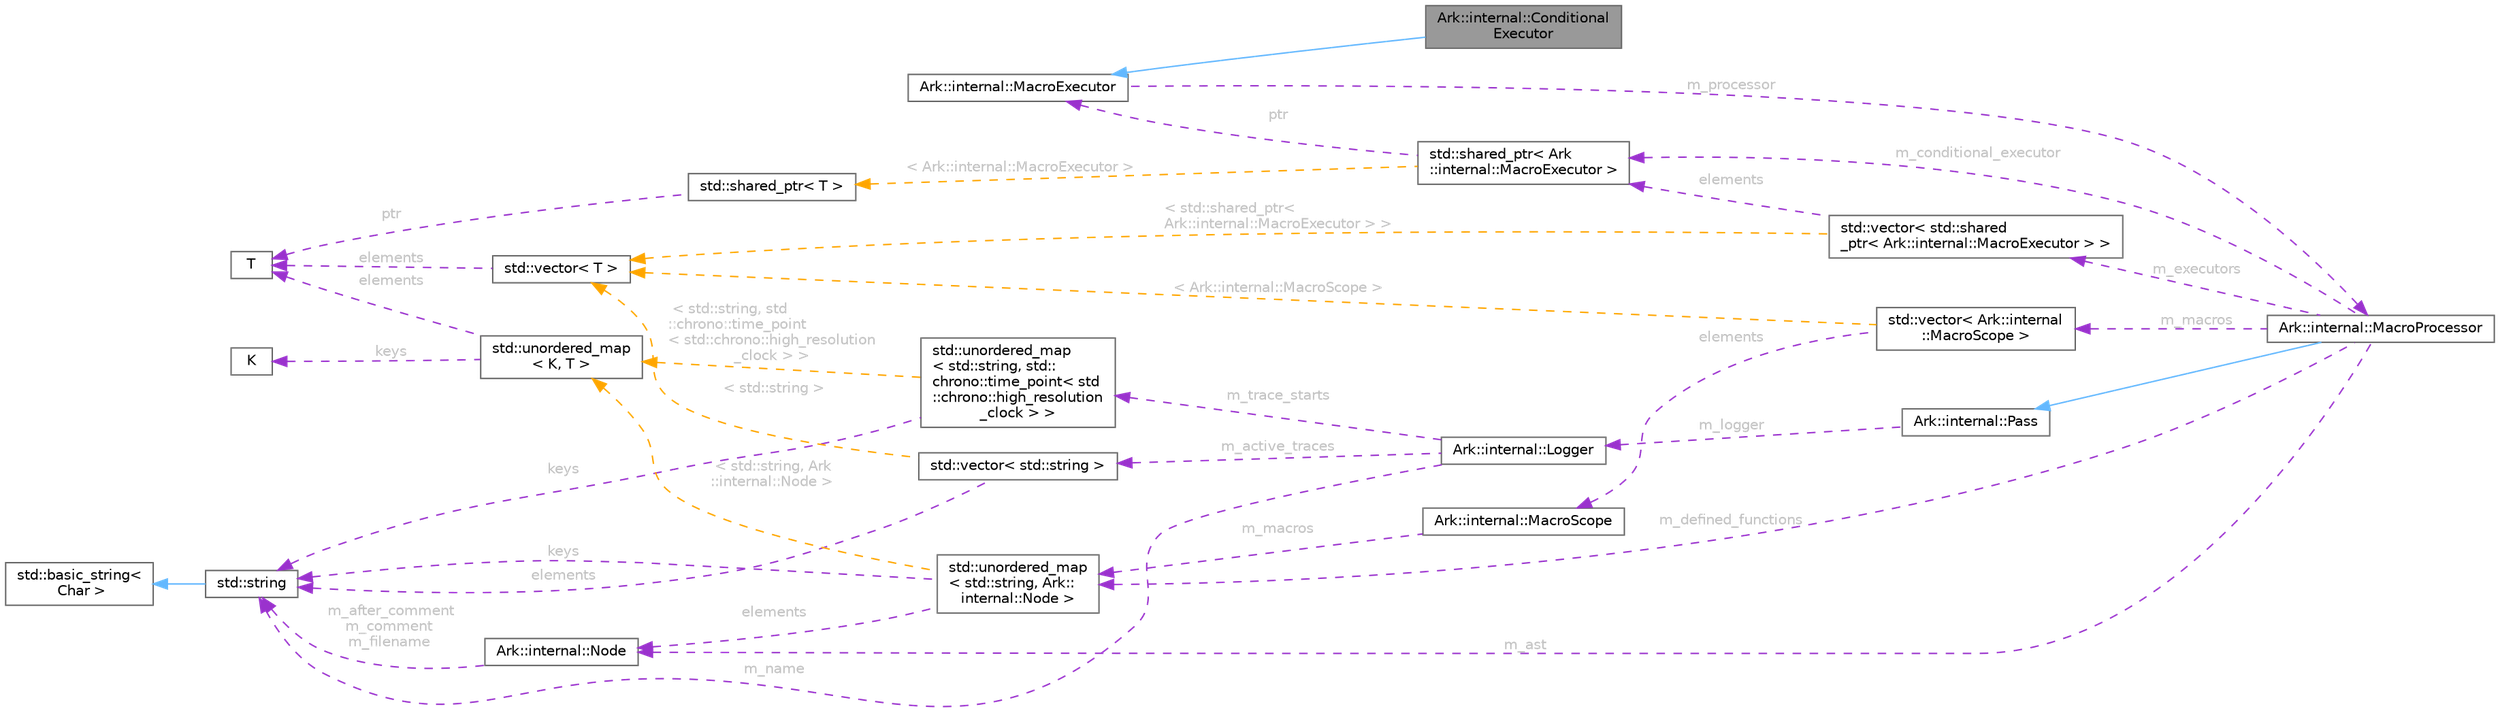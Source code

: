 digraph "Ark::internal::ConditionalExecutor"
{
 // INTERACTIVE_SVG=YES
 // LATEX_PDF_SIZE
  bgcolor="transparent";
  edge [fontname=Helvetica,fontsize=10,labelfontname=Helvetica,labelfontsize=10];
  node [fontname=Helvetica,fontsize=10,shape=box,height=0.2,width=0.4];
  rankdir="LR";
  Node1 [id="Node000001",label="Ark::internal::Conditional\lExecutor",height=0.2,width=0.4,color="gray40", fillcolor="grey60", style="filled", fontcolor="black",tooltip="Handles Conditional macros."];
  Node2 -> Node1 [id="edge1_Node000001_Node000002",dir="back",color="steelblue1",style="solid",tooltip=" "];
  Node2 [id="Node000002",label="Ark::internal::MacroExecutor",height=0.2,width=0.4,color="gray40", fillcolor="white", style="filled",URL="$d5/d8f/classArk_1_1internal_1_1MacroExecutor.html",tooltip="A class that applies macros in a Node."];
  Node3 -> Node2 [id="edge2_Node000002_Node000003",dir="back",color="darkorchid3",style="dashed",tooltip=" ",label=" m_processor",fontcolor="grey" ];
  Node3 [id="Node000003",label="Ark::internal::MacroProcessor",height=0.2,width=0.4,color="gray40", fillcolor="white", style="filled",URL="$d5/db5/classArk_1_1internal_1_1MacroProcessor.html",tooltip="The class handling the macros definitions and calls, given an AST."];
  Node4 -> Node3 [id="edge3_Node000003_Node000004",dir="back",color="steelblue1",style="solid",tooltip=" "];
  Node4 [id="Node000004",label="Ark::internal::Pass",height=0.2,width=0.4,color="gray40", fillcolor="white", style="filled",URL="$da/d7b/classArk_1_1internal_1_1Pass.html",tooltip="An interface to describe compiler passes."];
  Node5 -> Node4 [id="edge4_Node000004_Node000005",dir="back",color="darkorchid3",style="dashed",tooltip=" ",label=" m_logger",fontcolor="grey" ];
  Node5 [id="Node000005",label="Ark::internal::Logger",height=0.2,width=0.4,color="gray40", fillcolor="white", style="filled",URL="$d6/d2f/classArk_1_1internal_1_1Logger.html",tooltip=" "];
  Node6 -> Node5 [id="edge5_Node000005_Node000006",dir="back",color="darkorchid3",style="dashed",tooltip=" ",label=" m_name",fontcolor="grey" ];
  Node6 [id="Node000006",label="std::string",height=0.2,width=0.4,color="gray40", fillcolor="white", style="filled",tooltip=" "];
  Node7 -> Node6 [id="edge6_Node000006_Node000007",dir="back",color="steelblue1",style="solid",tooltip=" "];
  Node7 [id="Node000007",label="std::basic_string\<\l Char \>",height=0.2,width=0.4,color="gray40", fillcolor="white", style="filled",tooltip=" "];
  Node8 -> Node5 [id="edge7_Node000005_Node000008",dir="back",color="darkorchid3",style="dashed",tooltip=" ",label=" m_trace_starts",fontcolor="grey" ];
  Node8 [id="Node000008",label="std::unordered_map\l\< std::string, std::\lchrono::time_point\< std\l::chrono::high_resolution\l_clock \> \>",height=0.2,width=0.4,color="gray40", fillcolor="white", style="filled",tooltip=" "];
  Node6 -> Node8 [id="edge8_Node000008_Node000006",dir="back",color="darkorchid3",style="dashed",tooltip=" ",label=" keys",fontcolor="grey" ];
  Node9 -> Node8 [id="edge9_Node000008_Node000009",dir="back",color="orange",style="dashed",tooltip=" ",label=" \< std::string, std\l::chrono::time_point\l\< std::chrono::high_resolution\l_clock \> \>",fontcolor="grey" ];
  Node9 [id="Node000009",label="std::unordered_map\l\< K, T \>",height=0.2,width=0.4,color="gray40", fillcolor="white", style="filled",tooltip=" "];
  Node10 -> Node9 [id="edge10_Node000009_Node000010",dir="back",color="darkorchid3",style="dashed",tooltip=" ",label=" keys",fontcolor="grey" ];
  Node10 [id="Node000010",label="K",height=0.2,width=0.4,color="gray40", fillcolor="white", style="filled",tooltip=" "];
  Node11 -> Node9 [id="edge11_Node000009_Node000011",dir="back",color="darkorchid3",style="dashed",tooltip=" ",label=" elements",fontcolor="grey" ];
  Node11 [id="Node000011",label="T",height=0.2,width=0.4,color="gray40", fillcolor="white", style="filled",tooltip=" "];
  Node12 -> Node5 [id="edge12_Node000005_Node000012",dir="back",color="darkorchid3",style="dashed",tooltip=" ",label=" m_active_traces",fontcolor="grey" ];
  Node12 [id="Node000012",label="std::vector\< std::string \>",height=0.2,width=0.4,color="gray40", fillcolor="white", style="filled",tooltip=" "];
  Node6 -> Node12 [id="edge13_Node000012_Node000006",dir="back",color="darkorchid3",style="dashed",tooltip=" ",label=" elements",fontcolor="grey" ];
  Node13 -> Node12 [id="edge14_Node000012_Node000013",dir="back",color="orange",style="dashed",tooltip=" ",label=" \< std::string \>",fontcolor="grey" ];
  Node13 [id="Node000013",label="std::vector\< T \>",height=0.2,width=0.4,color="gray40", fillcolor="white", style="filled",tooltip=" "];
  Node11 -> Node13 [id="edge15_Node000013_Node000011",dir="back",color="darkorchid3",style="dashed",tooltip=" ",label=" elements",fontcolor="grey" ];
  Node14 -> Node3 [id="edge16_Node000003_Node000014",dir="back",color="darkorchid3",style="dashed",tooltip=" ",label=" m_ast",fontcolor="grey" ];
  Node14 [id="Node000014",label="Ark::internal::Node",height=0.2,width=0.4,color="gray40", fillcolor="white", style="filled",URL="$dc/d9e/classArk_1_1internal_1_1Node.html",tooltip="A node of an Abstract Syntax Tree for ArkScript."];
  Node6 -> Node14 [id="edge17_Node000014_Node000006",dir="back",color="darkorchid3",style="dashed",tooltip=" ",label=" m_after_comment\nm_comment\nm_filename",fontcolor="grey" ];
  Node15 -> Node3 [id="edge18_Node000003_Node000015",dir="back",color="darkorchid3",style="dashed",tooltip=" ",label=" m_macros",fontcolor="grey" ];
  Node15 [id="Node000015",label="std::vector\< Ark::internal\l::MacroScope \>",height=0.2,width=0.4,color="gray40", fillcolor="white", style="filled",tooltip=" "];
  Node16 -> Node15 [id="edge19_Node000015_Node000016",dir="back",color="darkorchid3",style="dashed",tooltip=" ",label=" elements",fontcolor="grey" ];
  Node16 [id="Node000016",label="Ark::internal::MacroScope",height=0.2,width=0.4,color="gray40", fillcolor="white", style="filled",URL="$d6/d42/classArk_1_1internal_1_1MacroScope.html",tooltip=" "];
  Node17 -> Node16 [id="edge20_Node000016_Node000017",dir="back",color="darkorchid3",style="dashed",tooltip=" ",label=" m_macros",fontcolor="grey" ];
  Node17 [id="Node000017",label="std::unordered_map\l\< std::string, Ark::\linternal::Node \>",height=0.2,width=0.4,color="gray40", fillcolor="white", style="filled",tooltip=" "];
  Node6 -> Node17 [id="edge21_Node000017_Node000006",dir="back",color="darkorchid3",style="dashed",tooltip=" ",label=" keys",fontcolor="grey" ];
  Node14 -> Node17 [id="edge22_Node000017_Node000014",dir="back",color="darkorchid3",style="dashed",tooltip=" ",label=" elements",fontcolor="grey" ];
  Node9 -> Node17 [id="edge23_Node000017_Node000009",dir="back",color="orange",style="dashed",tooltip=" ",label=" \< std::string, Ark\l::internal::Node \>",fontcolor="grey" ];
  Node13 -> Node15 [id="edge24_Node000015_Node000013",dir="back",color="orange",style="dashed",tooltip=" ",label=" \< Ark::internal::MacroScope \>",fontcolor="grey" ];
  Node18 -> Node3 [id="edge25_Node000003_Node000018",dir="back",color="darkorchid3",style="dashed",tooltip=" ",label=" m_conditional_executor",fontcolor="grey" ];
  Node18 [id="Node000018",label="std::shared_ptr\< Ark\l::internal::MacroExecutor \>",height=0.2,width=0.4,color="gray40", fillcolor="white", style="filled",tooltip=" "];
  Node2 -> Node18 [id="edge26_Node000018_Node000002",dir="back",color="darkorchid3",style="dashed",tooltip=" ",label=" ptr",fontcolor="grey" ];
  Node19 -> Node18 [id="edge27_Node000018_Node000019",dir="back",color="orange",style="dashed",tooltip=" ",label=" \< Ark::internal::MacroExecutor \>",fontcolor="grey" ];
  Node19 [id="Node000019",label="std::shared_ptr\< T \>",height=0.2,width=0.4,color="gray40", fillcolor="white", style="filled",tooltip=" "];
  Node11 -> Node19 [id="edge28_Node000019_Node000011",dir="back",color="darkorchid3",style="dashed",tooltip=" ",label=" ptr",fontcolor="grey" ];
  Node20 -> Node3 [id="edge29_Node000003_Node000020",dir="back",color="darkorchid3",style="dashed",tooltip=" ",label=" m_executors",fontcolor="grey" ];
  Node20 [id="Node000020",label="std::vector\< std::shared\l_ptr\< Ark::internal::MacroExecutor \> \>",height=0.2,width=0.4,color="gray40", fillcolor="white", style="filled",tooltip=" "];
  Node18 -> Node20 [id="edge30_Node000020_Node000018",dir="back",color="darkorchid3",style="dashed",tooltip=" ",label=" elements",fontcolor="grey" ];
  Node13 -> Node20 [id="edge31_Node000020_Node000013",dir="back",color="orange",style="dashed",tooltip=" ",label=" \< std::shared_ptr\<\l Ark::internal::MacroExecutor \> \>",fontcolor="grey" ];
  Node17 -> Node3 [id="edge32_Node000003_Node000017",dir="back",color="darkorchid3",style="dashed",tooltip=" ",label=" m_defined_functions",fontcolor="grey" ];
}
